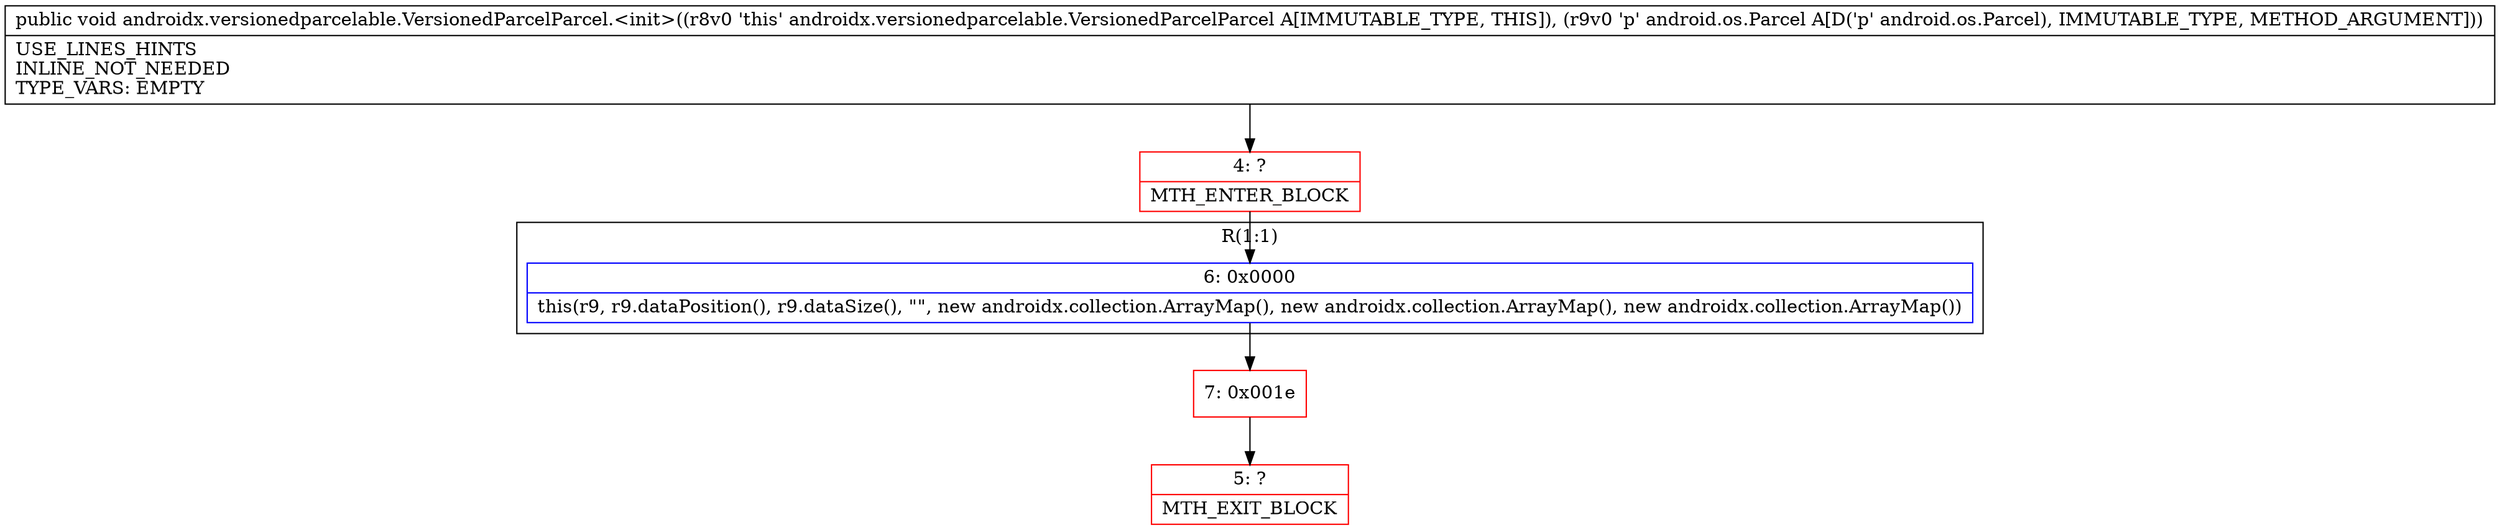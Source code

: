 digraph "CFG forandroidx.versionedparcelable.VersionedParcelParcel.\<init\>(Landroid\/os\/Parcel;)V" {
subgraph cluster_Region_1018727029 {
label = "R(1:1)";
node [shape=record,color=blue];
Node_6 [shape=record,label="{6\:\ 0x0000|this(r9, r9.dataPosition(), r9.dataSize(), \"\", new androidx.collection.ArrayMap(), new androidx.collection.ArrayMap(), new androidx.collection.ArrayMap())\l}"];
}
Node_4 [shape=record,color=red,label="{4\:\ ?|MTH_ENTER_BLOCK\l}"];
Node_7 [shape=record,color=red,label="{7\:\ 0x001e}"];
Node_5 [shape=record,color=red,label="{5\:\ ?|MTH_EXIT_BLOCK\l}"];
MethodNode[shape=record,label="{public void androidx.versionedparcelable.VersionedParcelParcel.\<init\>((r8v0 'this' androidx.versionedparcelable.VersionedParcelParcel A[IMMUTABLE_TYPE, THIS]), (r9v0 'p' android.os.Parcel A[D('p' android.os.Parcel), IMMUTABLE_TYPE, METHOD_ARGUMENT]))  | USE_LINES_HINTS\lINLINE_NOT_NEEDED\lTYPE_VARS: EMPTY\l}"];
MethodNode -> Node_4;Node_6 -> Node_7;
Node_4 -> Node_6;
Node_7 -> Node_5;
}

